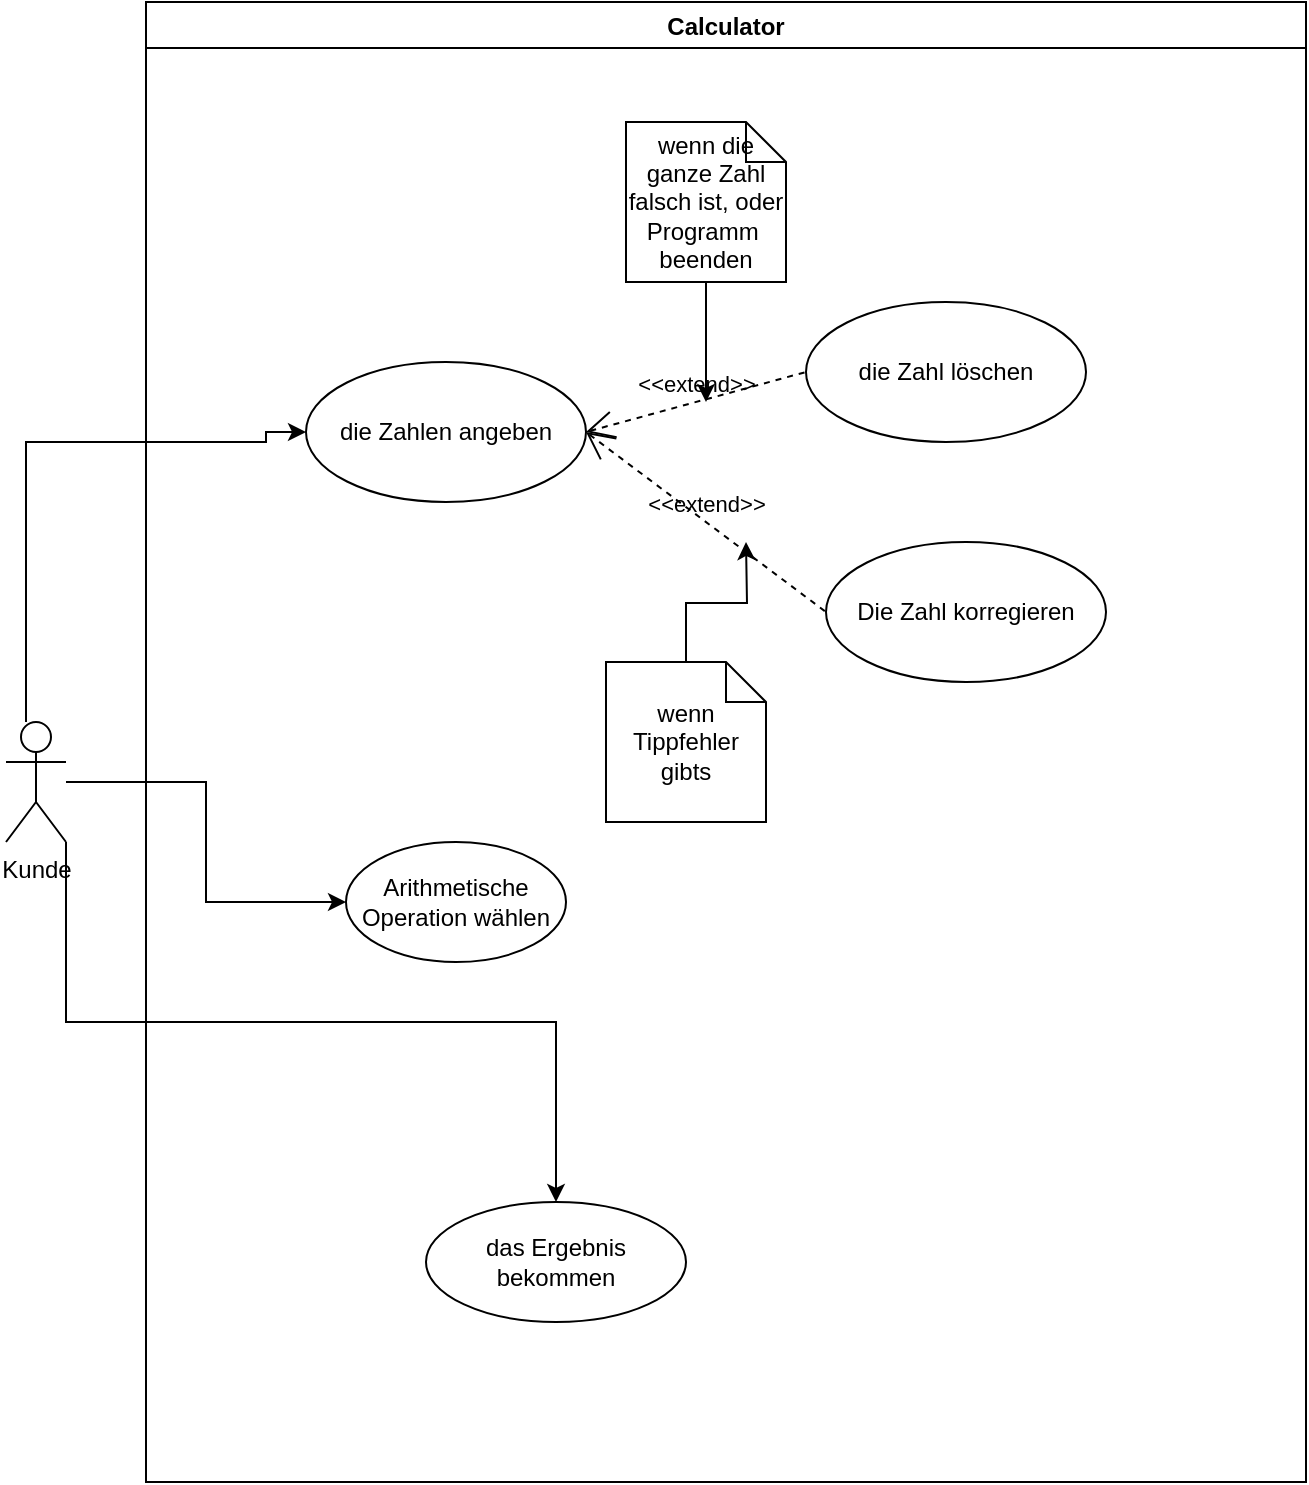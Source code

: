 <mxfile version="20.2.6" type="device"><diagram id="Pjnc25xHhyFEkzN0jW3p" name="Page-1"><mxGraphModel dx="1924" dy="1019" grid="1" gridSize="10" guides="1" tooltips="1" connect="1" arrows="1" fold="1" page="1" pageScale="1" pageWidth="850" pageHeight="1100" math="0" shadow="0"><root><mxCell id="0"/><mxCell id="1" parent="0"/><mxCell id="Pse2hq0gl1i-GyyUB8fk-5" style="edgeStyle=orthogonalEdgeStyle;rounded=0;orthogonalLoop=1;jettySize=auto;html=1;entryX=0;entryY=0.5;entryDx=0;entryDy=0;" edge="1" parent="1" source="Pse2hq0gl1i-GyyUB8fk-1" target="Pse2hq0gl1i-GyyUB8fk-4"><mxGeometry relative="1" as="geometry"><Array as="points"><mxPoint x="120" y="330"/><mxPoint x="240" y="330"/><mxPoint x="240" y="325"/></Array></mxGeometry></mxCell><mxCell id="Pse2hq0gl1i-GyyUB8fk-18" style="edgeStyle=orthogonalEdgeStyle;rounded=0;orthogonalLoop=1;jettySize=auto;html=1;" edge="1" parent="1" source="Pse2hq0gl1i-GyyUB8fk-1" target="Pse2hq0gl1i-GyyUB8fk-19"><mxGeometry relative="1" as="geometry"><mxPoint x="320" y="550.0" as="targetPoint"/></mxGeometry></mxCell><mxCell id="Pse2hq0gl1i-GyyUB8fk-20" style="edgeStyle=orthogonalEdgeStyle;rounded=0;orthogonalLoop=1;jettySize=auto;html=1;exitX=1;exitY=1;exitDx=0;exitDy=0;exitPerimeter=0;" edge="1" parent="1" source="Pse2hq0gl1i-GyyUB8fk-1" target="Pse2hq0gl1i-GyyUB8fk-21"><mxGeometry relative="1" as="geometry"><mxPoint x="290" y="720.0" as="targetPoint"/></mxGeometry></mxCell><mxCell id="Pse2hq0gl1i-GyyUB8fk-1" value="Kunde" style="shape=umlActor;verticalLabelPosition=bottom;verticalAlign=top;html=1;" vertex="1" parent="1"><mxGeometry x="110" y="470" width="30" height="60" as="geometry"/></mxCell><mxCell id="Pse2hq0gl1i-GyyUB8fk-3" value="Calculator" style="swimlane;" vertex="1" parent="1"><mxGeometry x="180" y="110" width="580" height="740" as="geometry"/></mxCell><mxCell id="Pse2hq0gl1i-GyyUB8fk-4" value="die Zahlen angeben" style="ellipse;whiteSpace=wrap;html=1;" vertex="1" parent="Pse2hq0gl1i-GyyUB8fk-3"><mxGeometry x="80" y="180" width="140" height="70" as="geometry"/></mxCell><mxCell id="Pse2hq0gl1i-GyyUB8fk-6" value="die Zahl löschen" style="ellipse;whiteSpace=wrap;html=1;" vertex="1" parent="Pse2hq0gl1i-GyyUB8fk-3"><mxGeometry x="330" y="150" width="140" height="70" as="geometry"/></mxCell><mxCell id="Pse2hq0gl1i-GyyUB8fk-7" value="Die Zahl korregieren" style="ellipse;whiteSpace=wrap;html=1;" vertex="1" parent="Pse2hq0gl1i-GyyUB8fk-3"><mxGeometry x="340" y="270" width="140" height="70" as="geometry"/></mxCell><mxCell id="Pse2hq0gl1i-GyyUB8fk-12" value="&amp;lt;&amp;lt;extend&amp;gt;&amp;gt;" style="edgeStyle=none;html=1;startArrow=open;endArrow=none;startSize=12;verticalAlign=bottom;dashed=1;labelBackgroundColor=none;rounded=0;entryX=0;entryY=0.5;entryDx=0;entryDy=0;exitX=1;exitY=0.5;exitDx=0;exitDy=0;" edge="1" parent="Pse2hq0gl1i-GyyUB8fk-3" source="Pse2hq0gl1i-GyyUB8fk-4" target="Pse2hq0gl1i-GyyUB8fk-6"><mxGeometry width="160" relative="1" as="geometry"><mxPoint x="160" y="460" as="sourcePoint"/><mxPoint x="320" y="460" as="targetPoint"/></mxGeometry></mxCell><mxCell id="Pse2hq0gl1i-GyyUB8fk-13" value="&amp;lt;&amp;lt;extend&amp;gt;&amp;gt;" style="edgeStyle=none;html=1;startArrow=open;endArrow=none;startSize=12;verticalAlign=bottom;dashed=1;labelBackgroundColor=none;rounded=0;entryX=0;entryY=0.5;entryDx=0;entryDy=0;exitX=1;exitY=0.5;exitDx=0;exitDy=0;" edge="1" parent="Pse2hq0gl1i-GyyUB8fk-3" source="Pse2hq0gl1i-GyyUB8fk-4" target="Pse2hq0gl1i-GyyUB8fk-7"><mxGeometry width="160" relative="1" as="geometry"><mxPoint x="230.0" y="225.0" as="sourcePoint"/><mxPoint x="340" y="195.0" as="targetPoint"/></mxGeometry></mxCell><mxCell id="Pse2hq0gl1i-GyyUB8fk-14" value="wenn die ganze Zahl falsch ist, oder Programm&amp;nbsp; beenden" style="shape=note;size=20;whiteSpace=wrap;html=1;" vertex="1" parent="Pse2hq0gl1i-GyyUB8fk-3"><mxGeometry x="240" y="60" width="80" height="80" as="geometry"/></mxCell><mxCell id="Pse2hq0gl1i-GyyUB8fk-16" value="wenn Tippfehler gibts" style="shape=note;size=20;whiteSpace=wrap;html=1;" vertex="1" parent="Pse2hq0gl1i-GyyUB8fk-3"><mxGeometry x="230" y="330" width="80" height="80" as="geometry"/></mxCell><mxCell id="Pse2hq0gl1i-GyyUB8fk-19" value="Arithmetische Operation wählen" style="ellipse;whiteSpace=wrap;html=1;align=center;" vertex="1" parent="Pse2hq0gl1i-GyyUB8fk-3"><mxGeometry x="100" y="420" width="110" height="60" as="geometry"/></mxCell><mxCell id="Pse2hq0gl1i-GyyUB8fk-21" value="das Ergebnis bekommen" style="ellipse;whiteSpace=wrap;html=1;align=center;" vertex="1" parent="Pse2hq0gl1i-GyyUB8fk-3"><mxGeometry x="140" y="600" width="130" height="60" as="geometry"/></mxCell><mxCell id="Pse2hq0gl1i-GyyUB8fk-15" style="edgeStyle=orthogonalEdgeStyle;rounded=0;orthogonalLoop=1;jettySize=auto;html=1;" edge="1" parent="1" source="Pse2hq0gl1i-GyyUB8fk-14"><mxGeometry relative="1" as="geometry"><mxPoint x="460" y="310.0" as="targetPoint"/></mxGeometry></mxCell><mxCell id="Pse2hq0gl1i-GyyUB8fk-17" style="edgeStyle=orthogonalEdgeStyle;rounded=0;orthogonalLoop=1;jettySize=auto;html=1;" edge="1" parent="1" source="Pse2hq0gl1i-GyyUB8fk-16"><mxGeometry relative="1" as="geometry"><mxPoint x="480" y="380.0" as="targetPoint"/></mxGeometry></mxCell></root></mxGraphModel></diagram></mxfile>